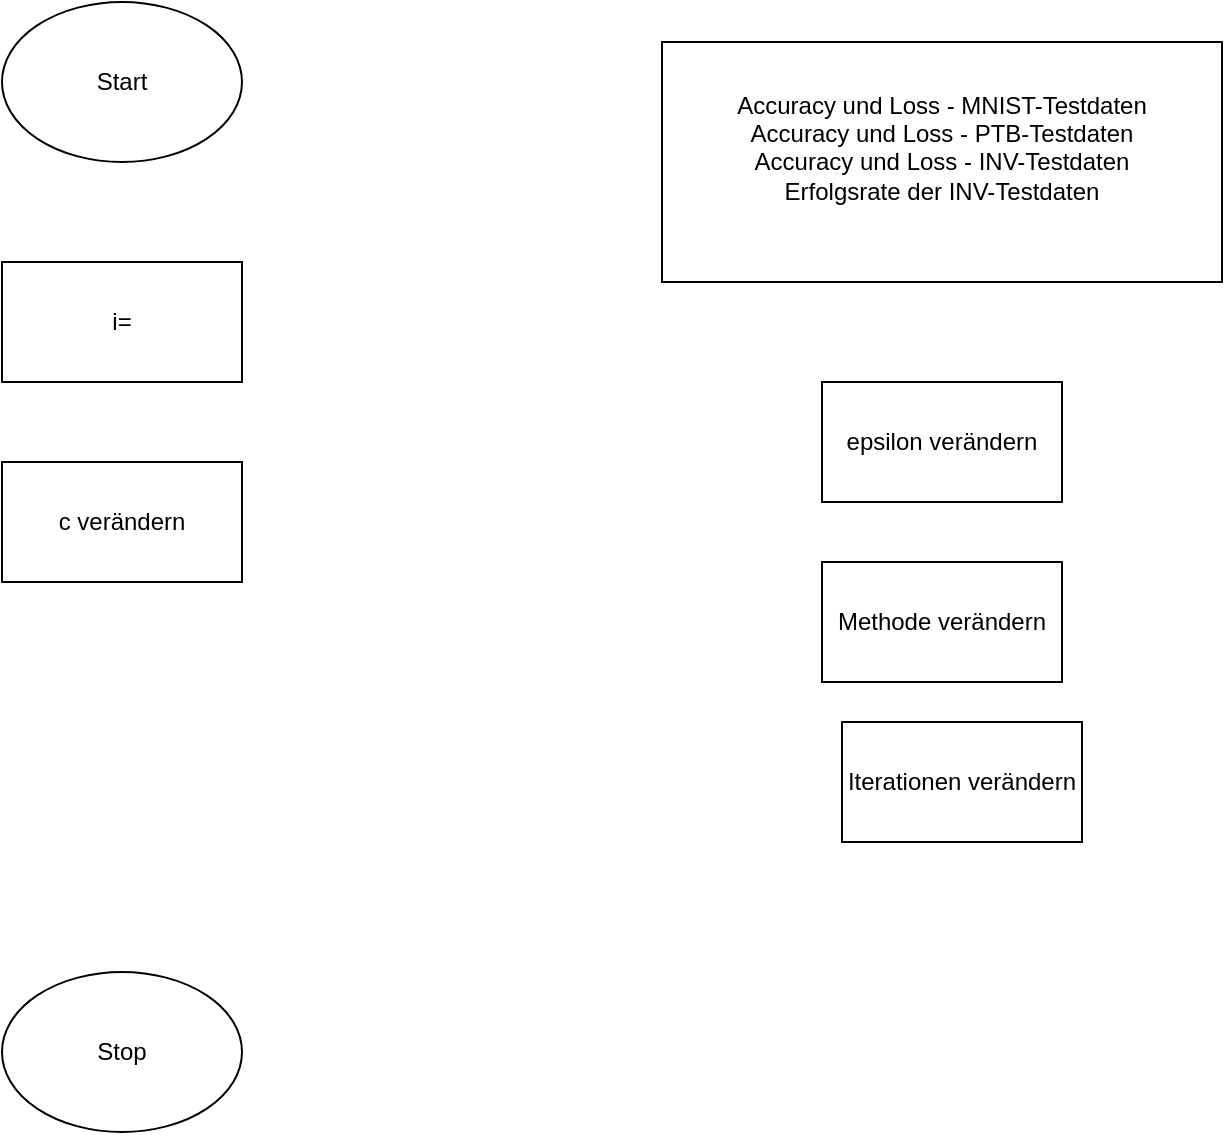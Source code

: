 <mxfile version="17.1.5" type="device"><diagram id="LndVFFitpiVHfHKJpIx_" name="Page-1"><mxGraphModel dx="1422" dy="744" grid="1" gridSize="10" guides="1" tooltips="1" connect="1" arrows="1" fold="1" page="1" pageScale="1" pageWidth="827" pageHeight="1169" math="0" shadow="0"><root><mxCell id="0"/><mxCell id="1" parent="0"/><mxCell id="TrSG2G64Yt--lfEMp8XI-1" value="c verändern" style="rounded=0;whiteSpace=wrap;html=1;" vertex="1" parent="1"><mxGeometry x="170" y="250" width="120" height="60" as="geometry"/></mxCell><mxCell id="TrSG2G64Yt--lfEMp8XI-2" value="&lt;div&gt;Accuracy und Loss - MNIST-Testdaten&lt;/div&gt;&lt;div&gt;Accuracy und Loss - PTB-Testdaten&lt;/div&gt;&lt;div&gt;Accuracy und Loss - INV-Testdaten&lt;/div&gt;&lt;div&gt;Erfolgsrate der INV-Testdaten&lt;br&gt;&lt;/div&gt;&lt;div&gt;&lt;br&gt;&lt;/div&gt;" style="rounded=0;whiteSpace=wrap;html=1;" vertex="1" parent="1"><mxGeometry x="500" y="40" width="280" height="120" as="geometry"/></mxCell><mxCell id="TrSG2G64Yt--lfEMp8XI-3" value="Iterationen verändern" style="rounded=0;whiteSpace=wrap;html=1;" vertex="1" parent="1"><mxGeometry x="590" y="380" width="120" height="60" as="geometry"/></mxCell><mxCell id="TrSG2G64Yt--lfEMp8XI-4" value="epsilon verändern" style="rounded=0;whiteSpace=wrap;html=1;" vertex="1" parent="1"><mxGeometry x="580" y="210" width="120" height="60" as="geometry"/></mxCell><mxCell id="TrSG2G64Yt--lfEMp8XI-5" value="Methode verändern" style="rounded=0;whiteSpace=wrap;html=1;" vertex="1" parent="1"><mxGeometry x="580" y="300" width="120" height="60" as="geometry"/></mxCell><mxCell id="TrSG2G64Yt--lfEMp8XI-6" value="Start" style="ellipse;whiteSpace=wrap;html=1;" vertex="1" parent="1"><mxGeometry x="170" y="20" width="120" height="80" as="geometry"/></mxCell><mxCell id="TrSG2G64Yt--lfEMp8XI-7" value="Stop" style="ellipse;whiteSpace=wrap;html=1;" vertex="1" parent="1"><mxGeometry x="170" y="505" width="120" height="80" as="geometry"/></mxCell><mxCell id="TrSG2G64Yt--lfEMp8XI-8" value="&lt;div&gt;i=&lt;/div&gt;" style="rounded=0;whiteSpace=wrap;html=1;" vertex="1" parent="1"><mxGeometry x="170" y="150" width="120" height="60" as="geometry"/></mxCell></root></mxGraphModel></diagram></mxfile>